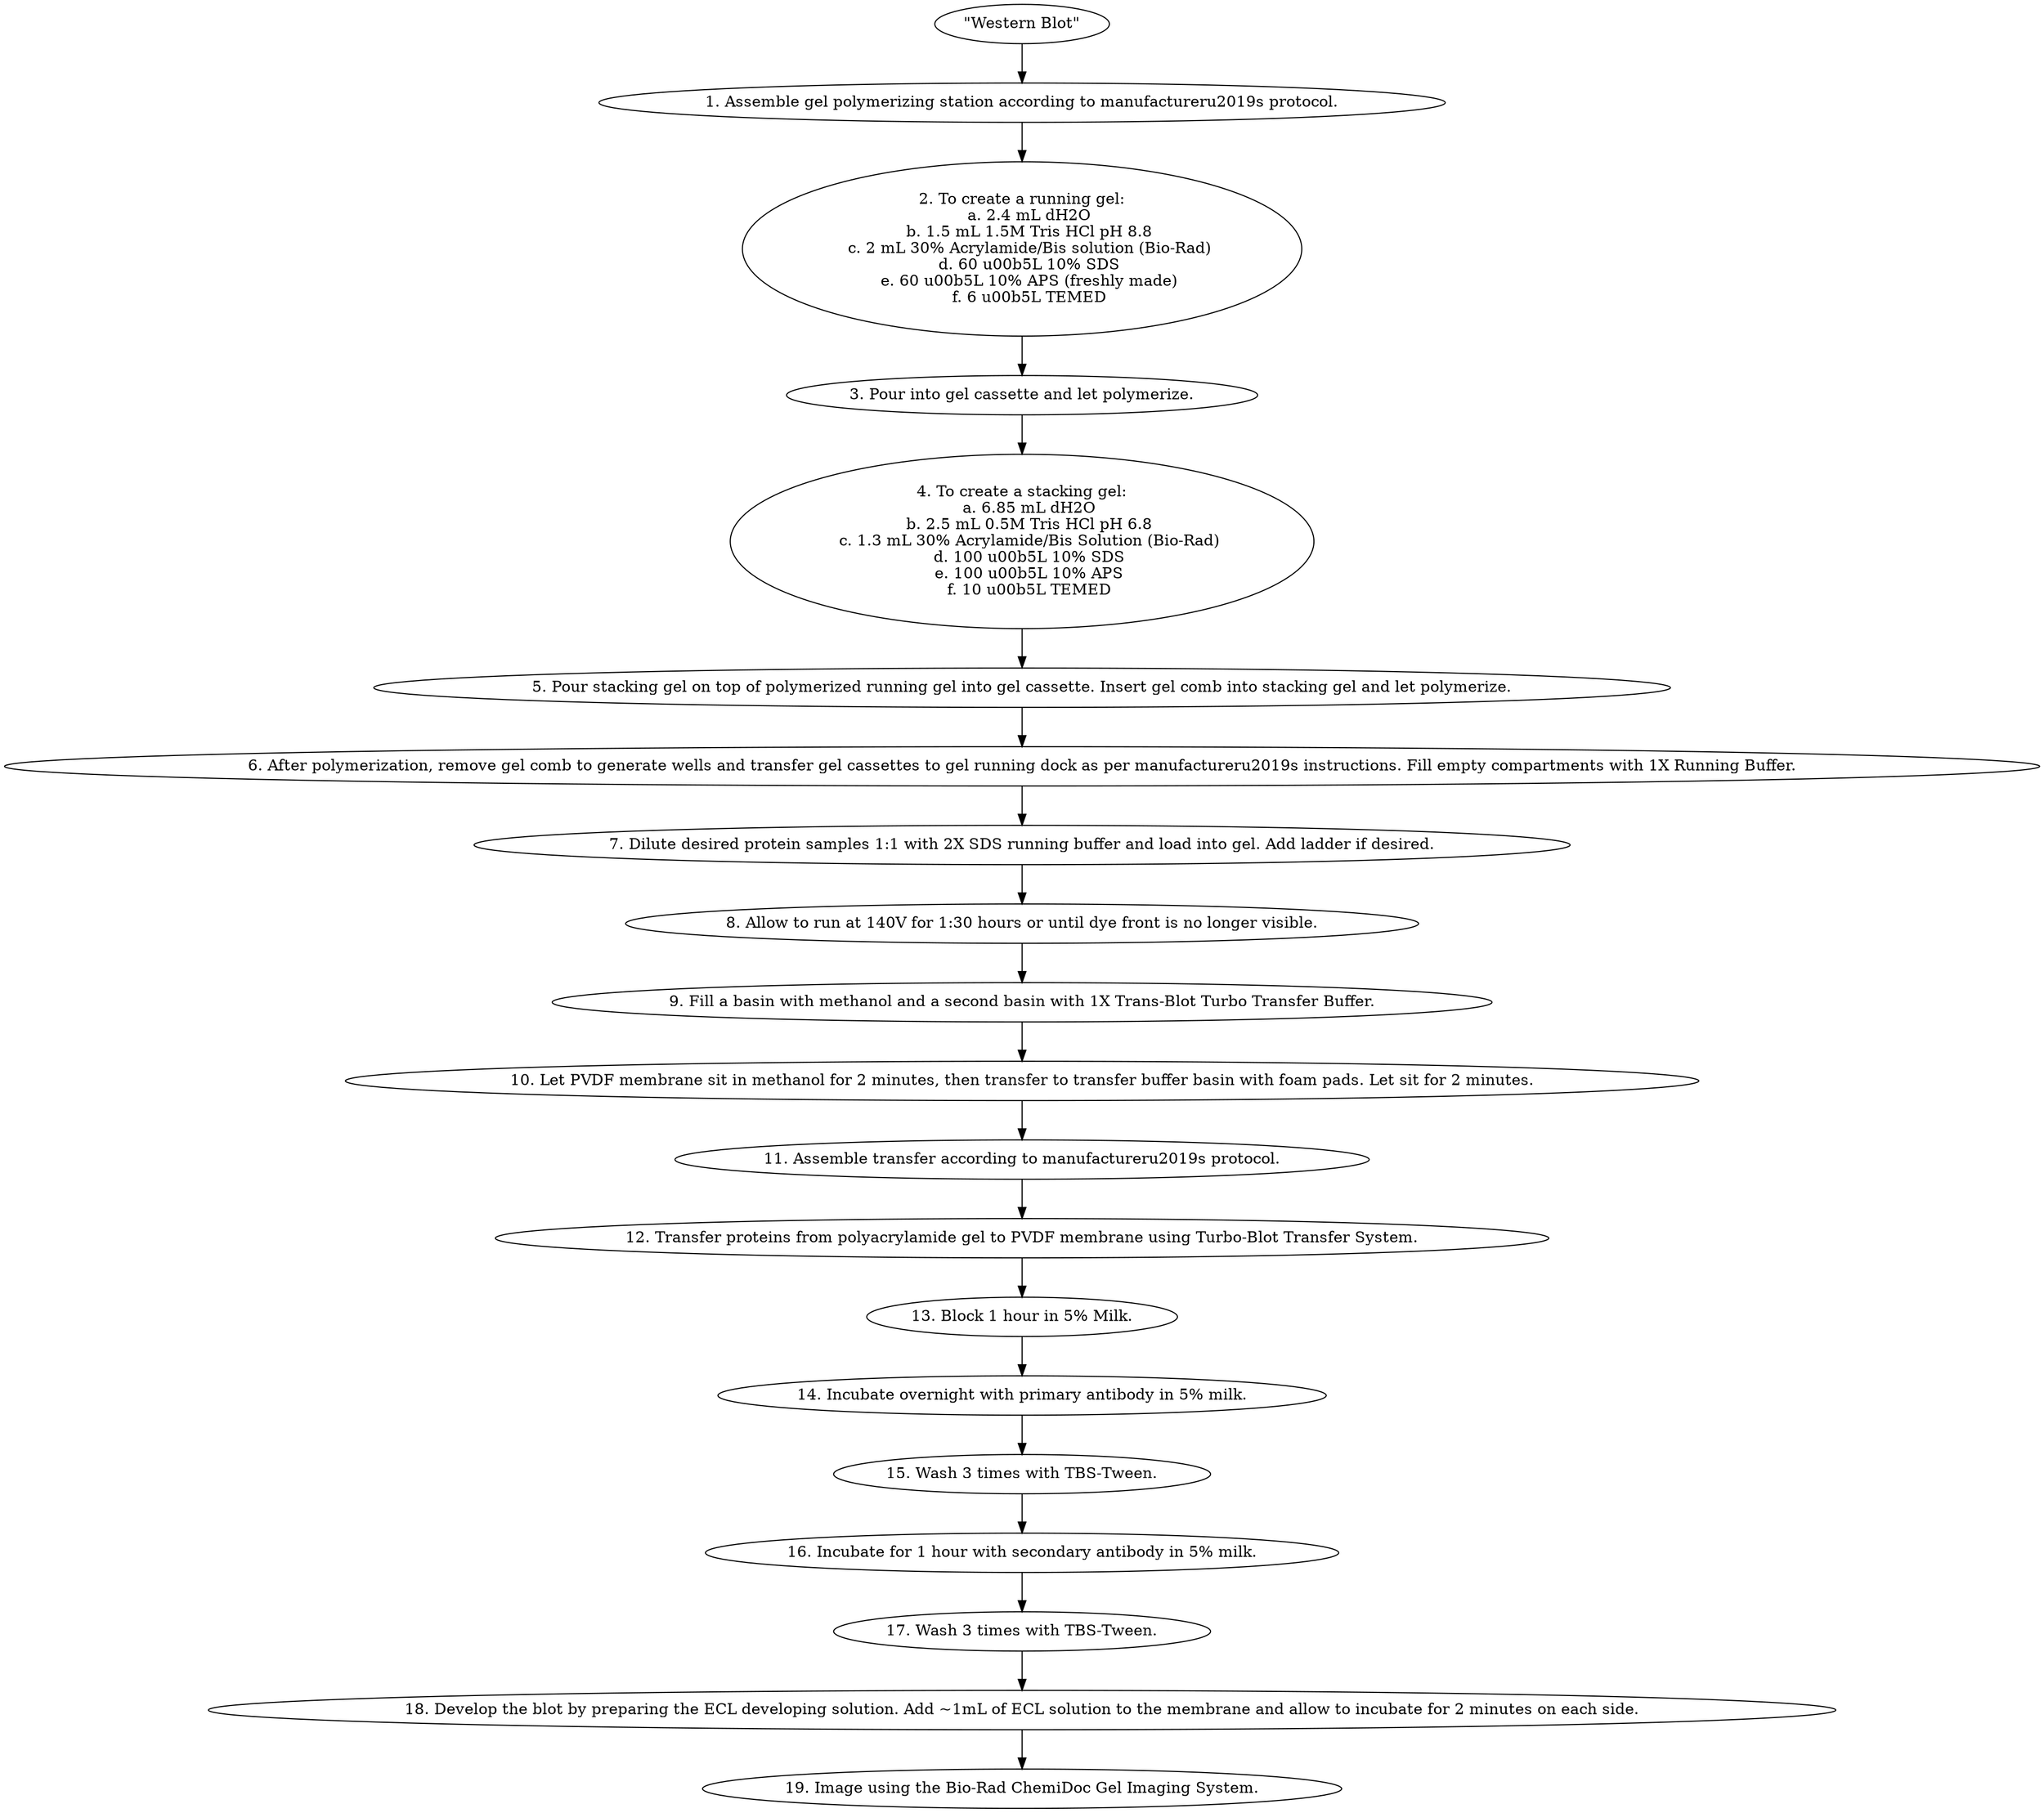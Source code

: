 digraph WesternBlotProtocol {
    // Define the title
    Title [label="\"Western Blot\""];
    
    // Define steps
    Step1 [label="1. Assemble gel polymerizing station according to manufacturer\u2019s protocol."];
    Step2 [label="2. To create a running gel:\n   a. 2.4 mL dH2O\n   b. 1.5 mL 1.5M Tris HCl pH 8.8\n   c. 2 mL 30% Acrylamide/Bis solution (Bio-Rad)\n   d. 60 \u00b5L 10% SDS\n   e. 60 \u00b5L 10% APS (freshly made)\n   f. 6 \u00b5L TEMED"];
    Step3 [label="3. Pour into gel cassette and let polymerize."];
    Step4 [label="4. To create a stacking gel:\n   a. 6.85 mL dH2O\n   b. 2.5 mL 0.5M Tris HCl pH 6.8\n   c. 1.3 mL 30% Acrylamide/Bis Solution (Bio-Rad)\n   d. 100 \u00b5L 10% SDS\n   e. 100 \u00b5L 10% APS\n   f. 10 \u00b5L TEMED"];
    Step5 [label="5. Pour stacking gel on top of polymerized running gel into gel cassette. Insert gel comb into stacking gel and let polymerize."];
    Step6 [label="6. After polymerization, remove gel comb to generate wells and transfer gel cassettes to gel running dock as per manufacturer\u2019s instructions. Fill empty compartments with 1X Running Buffer."];
    Step7 [label="7. Dilute desired protein samples 1:1 with 2X SDS running buffer and load into gel. Add ladder if desired."];
    Step8 [label="8. Allow to run at 140V for 1:30 hours or until dye front is no longer visible."];
    Step9 [label="9. Fill a basin with methanol and a second basin with 1X Trans-Blot Turbo Transfer Buffer."];
    Step10 [label="10. Let PVDF membrane sit in methanol for 2 minutes, then transfer to transfer buffer basin with foam pads. Let sit for 2 minutes."];
    Step11 [label="11. Assemble transfer according to manufacturer\u2019s protocol."];
    Step12 [label="12. Transfer proteins from polyacrylamide gel to PVDF membrane using Turbo-Blot Transfer System."];
    Step13 [label="13. Block 1 hour in 5% Milk."];
    Step14 [label="14. Incubate overnight with primary antibody in 5% milk."];
    Step15 [label="15. Wash 3 times with TBS-Tween."];
    Step16 [label="16. Incubate for 1 hour with secondary antibody in 5% milk."];
    Step17 [label="17. Wash 3 times with TBS-Tween."];
    Step18 [label="18. Develop the blot by preparing the ECL developing solution. Add ~1mL of ECL solution to the membrane and allow to incubate for 2 minutes on each side."];
    Step19 [label="19. Image using the Bio-Rad ChemiDoc Gel Imaging System."];
    
    // Define edges (sequence of steps)
    Title -> Step1;
    Step1 -> Step2;
    Step2 -> Step3;
    Step3 -> Step4;
    Step4 -> Step5;
    Step5 -> Step6;
    Step6 -> Step7;
    Step7 -> Step8;
    Step8 -> Step9;
    Step9 -> Step10;
    Step10 -> Step11;
    Step11 -> Step12;
    Step12 -> Step13;
    Step13 -> Step14;
    Step14 -> Step15;
    Step15 -> Step16;
    Step16 -> Step17;
    Step17 -> Step18;
    Step18 -> Step19;
}
